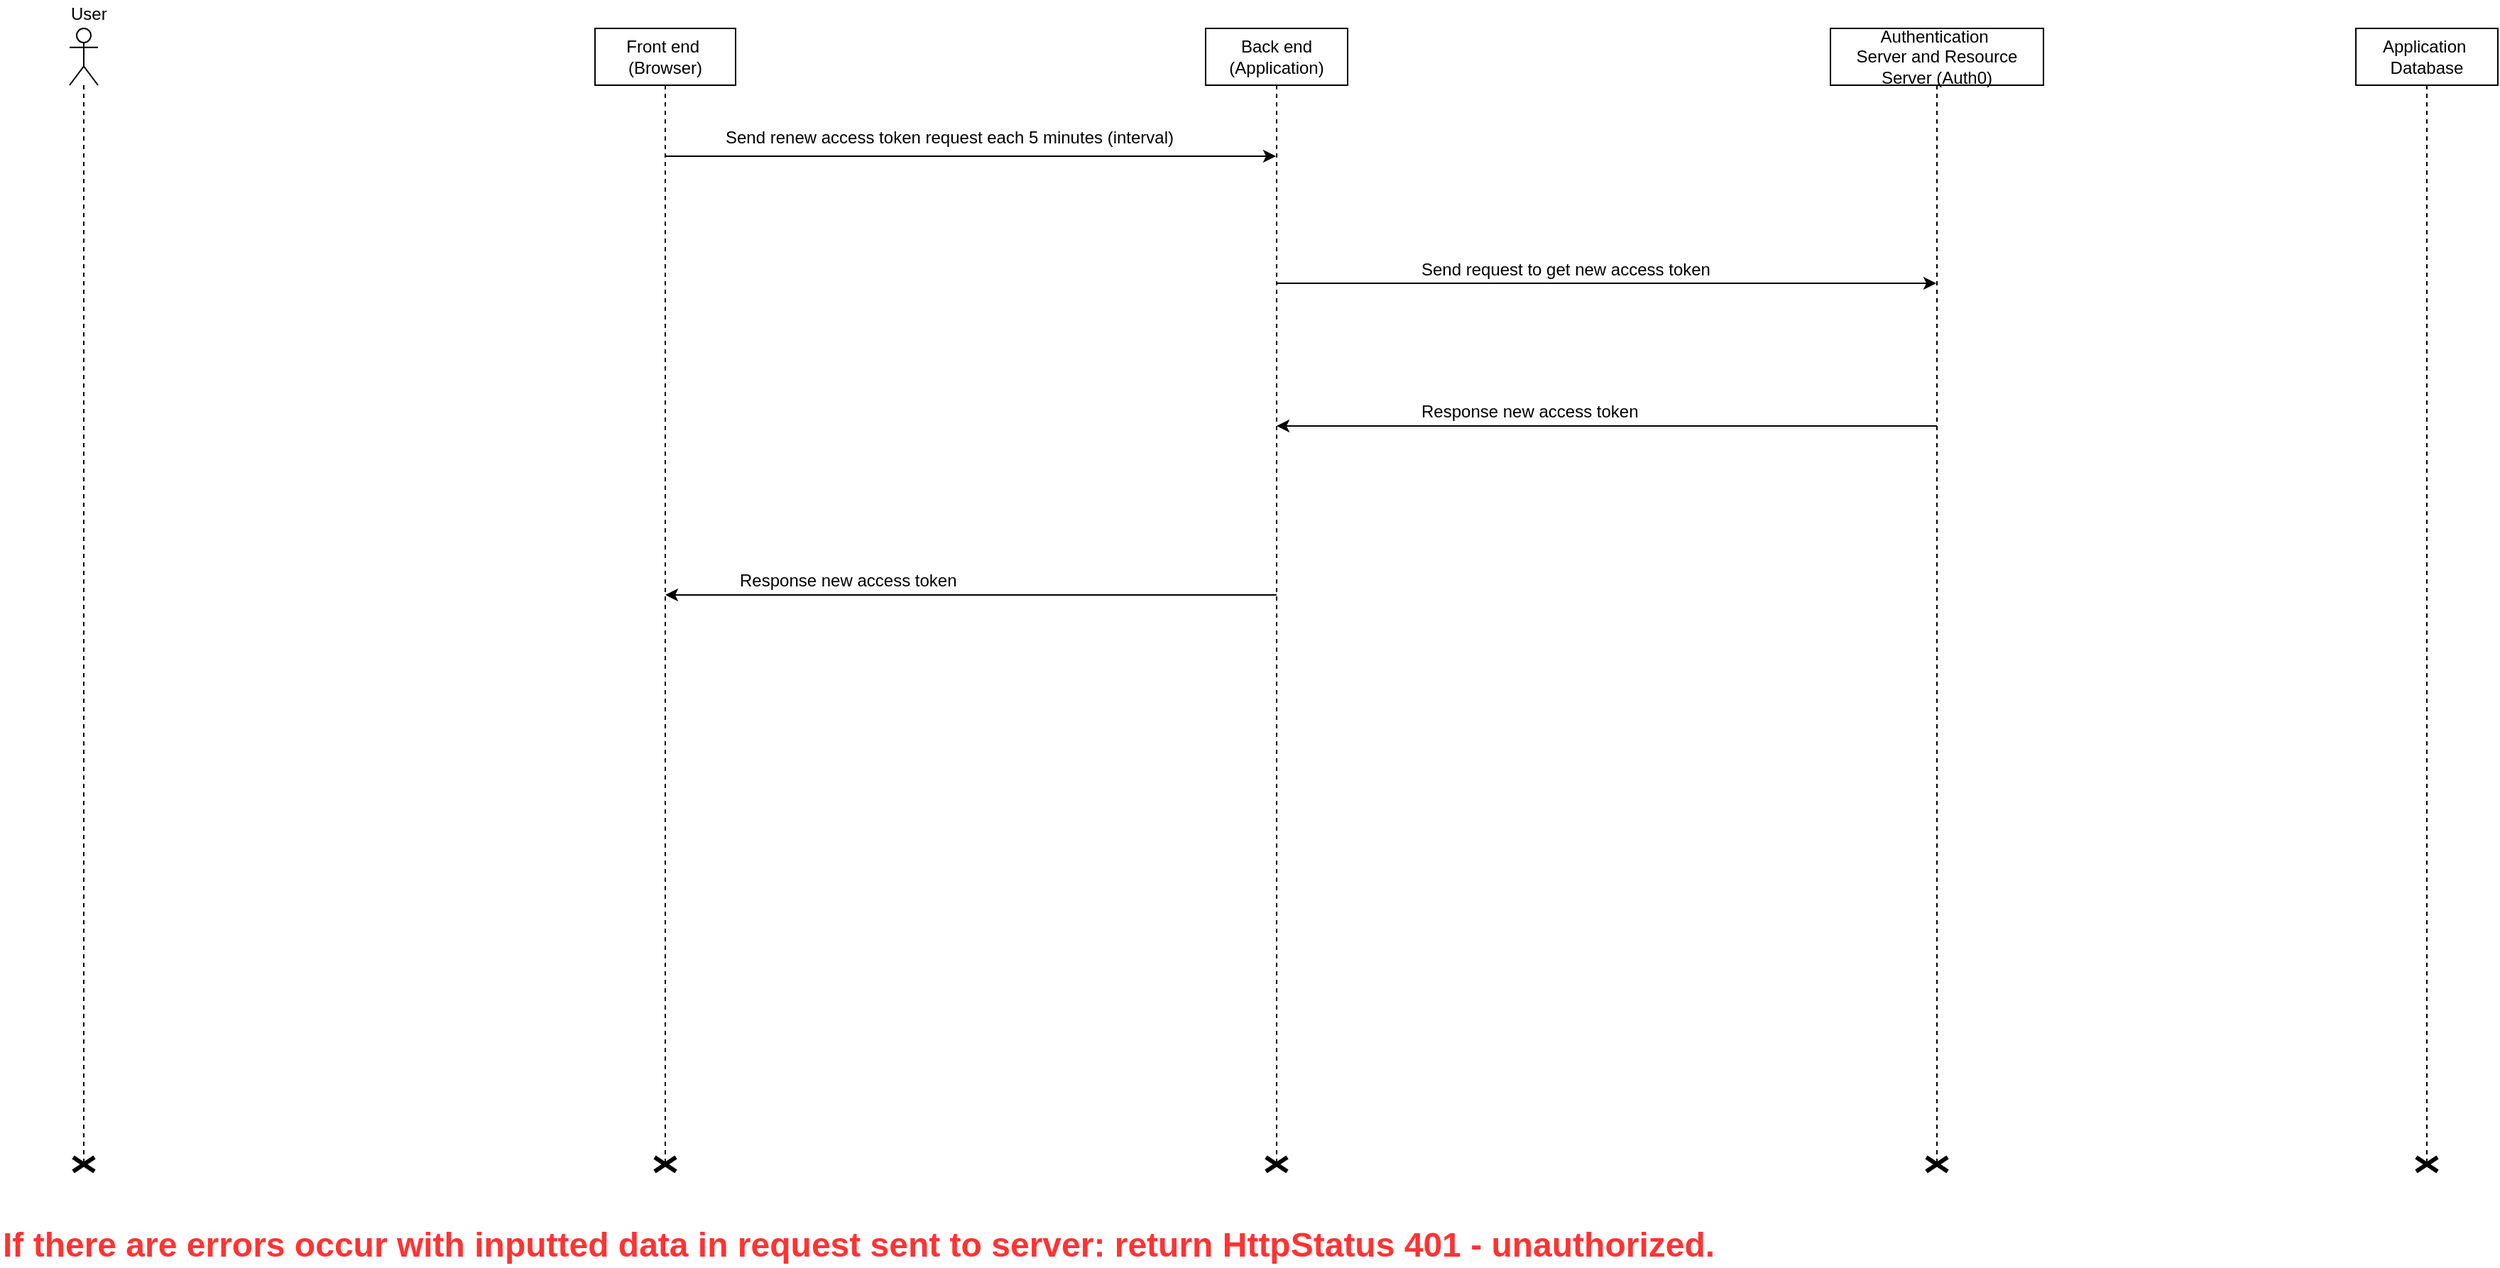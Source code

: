 <mxfile version="10.7.7" type="github"><diagram id="8f9SwmYJadJJ9OUJqS-p" name="Page-1"><mxGraphModel dx="1392" dy="836" grid="1" gridSize="10" guides="1" tooltips="1" connect="1" arrows="1" fold="1" page="1" pageScale="1" pageWidth="827" pageHeight="1169" math="0" shadow="0"><root><mxCell id="0"/><mxCell id="1" parent="0"/><mxCell id="s56Tv83h4Jr4sk0M9oh4-1" style="edgeStyle=orthogonalEdgeStyle;rounded=0;orthogonalLoop=1;jettySize=auto;html=1;" edge="1" parent="1" source="s56Tv83h4Jr4sk0M9oh4-2" target="s56Tv83h4Jr4sk0M9oh4-5"><mxGeometry relative="1" as="geometry"><Array as="points"><mxPoint x="790" y="130"/><mxPoint x="790" y="130"/></Array></mxGeometry></mxCell><mxCell id="s56Tv83h4Jr4sk0M9oh4-2" value="Front end&amp;nbsp;&lt;br&gt;(Browser)&lt;br&gt;" style="shape=umlLifeline;perimeter=lifelinePerimeter;whiteSpace=wrap;html=1;container=1;collapsible=0;recursiveResize=0;outlineConnect=0;" vertex="1" parent="1"><mxGeometry x="520" y="40" width="99" height="800" as="geometry"/></mxCell><mxCell id="s56Tv83h4Jr4sk0M9oh4-3" value="Authentication&amp;nbsp;&lt;br&gt;Server and Resource Server (Auth0)&lt;br&gt;" style="shape=umlLifeline;perimeter=lifelinePerimeter;whiteSpace=wrap;html=1;container=1;collapsible=0;recursiveResize=0;outlineConnect=0;" vertex="1" parent="1"><mxGeometry x="1390" y="40" width="150" height="800" as="geometry"/></mxCell><mxCell id="s56Tv83h4Jr4sk0M9oh4-4" style="edgeStyle=orthogonalEdgeStyle;rounded=0;orthogonalLoop=1;jettySize=auto;html=1;" edge="1" parent="1"><mxGeometry relative="1" as="geometry"><Array as="points"><mxPoint x="920.5" y="439"/><mxPoint x="920.5" y="439"/></Array><mxPoint x="1000" y="439" as="sourcePoint"/><mxPoint x="569.5" y="439" as="targetPoint"/></mxGeometry></mxCell><mxCell id="s56Tv83h4Jr4sk0M9oh4-5" value="Back end&lt;br&gt;(Application)&lt;br&gt;" style="shape=umlLifeline;perimeter=lifelinePerimeter;whiteSpace=wrap;html=1;container=1;collapsible=0;recursiveResize=0;outlineConnect=0;" vertex="1" parent="1"><mxGeometry x="950" y="40" width="100" height="800" as="geometry"/></mxCell><mxCell id="s56Tv83h4Jr4sk0M9oh4-6" value="Send renew access token request each 5 minutes (interval)&lt;br&gt;&lt;br&gt;" style="text;html=1;resizable=0;points=[];autosize=1;align=left;verticalAlign=top;spacingTop=-4;" vertex="1" parent="1"><mxGeometry x="610" y="107" width="330" height="30" as="geometry"/></mxCell><mxCell id="s56Tv83h4Jr4sk0M9oh4-7" value="" style="shape=umlLifeline;participant=umlActor;perimeter=lifelinePerimeter;whiteSpace=wrap;html=1;container=1;collapsible=0;recursiveResize=0;verticalAlign=top;spacingTop=36;labelBackgroundColor=#ffffff;outlineConnect=0;" vertex="1" parent="1"><mxGeometry x="150" y="40" width="20" height="800" as="geometry"/></mxCell><mxCell id="s56Tv83h4Jr4sk0M9oh4-8" value="User&amp;nbsp;&lt;br&gt;" style="text;html=1;resizable=0;points=[];autosize=1;align=left;verticalAlign=top;spacingTop=-4;" vertex="1" parent="1"><mxGeometry x="149" y="20" width="40" height="20" as="geometry"/></mxCell><mxCell id="s56Tv83h4Jr4sk0M9oh4-10" value="Application&amp;nbsp;&lt;br&gt;Database&lt;br&gt;" style="shape=umlLifeline;perimeter=lifelinePerimeter;whiteSpace=wrap;html=1;container=1;collapsible=0;recursiveResize=0;outlineConnect=0;" vertex="1" parent="1"><mxGeometry x="1760" y="40" width="100" height="800" as="geometry"/></mxCell><mxCell id="s56Tv83h4Jr4sk0M9oh4-11" value="Response new access token&lt;br&gt;" style="text;html=1;resizable=0;points=[];autosize=1;align=left;verticalAlign=top;spacingTop=-4;" vertex="1" parent="1"><mxGeometry x="619.5" y="419" width="170" height="20" as="geometry"/></mxCell><mxCell id="s56Tv83h4Jr4sk0M9oh4-12" value="&lt;font style=&quot;font-size: 24px&quot; color=&quot;#ff3333&quot;&gt;If there are errors occur with inputted data in request sent to server: return HttpStatus 401 - unauthorized.&lt;/font&gt;&lt;br&gt;" style="text;html=1;resizable=0;points=[];autosize=1;align=left;verticalAlign=top;spacingTop=-4;fontStyle=1" vertex="1" parent="1"><mxGeometry x="101" y="880" width="1130" height="20" as="geometry"/></mxCell><mxCell id="s56Tv83h4Jr4sk0M9oh4-15" style="edgeStyle=orthogonalEdgeStyle;rounded=0;orthogonalLoop=1;jettySize=auto;html=1;" edge="1" parent="1"><mxGeometry relative="1" as="geometry"><Array as="points"><mxPoint x="1230" y="219"/><mxPoint x="1230" y="219"/></Array><mxPoint x="999.5" y="219.5" as="sourcePoint"/><mxPoint x="1464.5" y="219.5" as="targetPoint"/></mxGeometry></mxCell><mxCell id="s56Tv83h4Jr4sk0M9oh4-16" value="Send request to get new access token&lt;br&gt;" style="text;html=1;resizable=0;points=[];autosize=1;align=left;verticalAlign=top;spacingTop=-4;" vertex="1" parent="1"><mxGeometry x="1100" y="200" width="220" height="20" as="geometry"/></mxCell><mxCell id="s56Tv83h4Jr4sk0M9oh4-17" style="edgeStyle=orthogonalEdgeStyle;rounded=0;orthogonalLoop=1;jettySize=auto;html=1;" edge="1" parent="1"><mxGeometry relative="1" as="geometry"><Array as="points"><mxPoint x="1220.5" y="320"/><mxPoint x="1220.5" y="320"/></Array><mxPoint x="1465" y="320" as="sourcePoint"/><mxPoint x="1000" y="320" as="targetPoint"/></mxGeometry></mxCell><mxCell id="s56Tv83h4Jr4sk0M9oh4-18" value="Response new access token&lt;br&gt;" style="text;html=1;resizable=0;points=[];autosize=1;align=left;verticalAlign=top;spacingTop=-4;" vertex="1" parent="1"><mxGeometry x="1100" y="300" width="170" height="20" as="geometry"/></mxCell><mxCell id="s56Tv83h4Jr4sk0M9oh4-19" value="" style="shape=umlDestroy;whiteSpace=wrap;html=1;strokeWidth=3;" vertex="1" parent="1"><mxGeometry x="1457.5" y="835" width="15" height="10" as="geometry"/></mxCell><mxCell id="s56Tv83h4Jr4sk0M9oh4-20" value="" style="shape=umlDestroy;whiteSpace=wrap;html=1;strokeWidth=3;" vertex="1" parent="1"><mxGeometry x="152.5" y="835" width="15" height="10" as="geometry"/></mxCell><mxCell id="s56Tv83h4Jr4sk0M9oh4-21" value="" style="shape=umlDestroy;whiteSpace=wrap;html=1;strokeWidth=3;" vertex="1" parent="1"><mxGeometry x="562" y="835" width="15" height="10" as="geometry"/></mxCell><mxCell id="s56Tv83h4Jr4sk0M9oh4-22" value="" style="shape=umlDestroy;whiteSpace=wrap;html=1;strokeWidth=3;" vertex="1" parent="1"><mxGeometry x="992.5" y="835" width="15" height="10" as="geometry"/></mxCell><mxCell id="s56Tv83h4Jr4sk0M9oh4-23" value="" style="shape=umlDestroy;whiteSpace=wrap;html=1;strokeWidth=3;" vertex="1" parent="1"><mxGeometry x="1802.5" y="835" width="15" height="10" as="geometry"/></mxCell></root></mxGraphModel></diagram></mxfile>